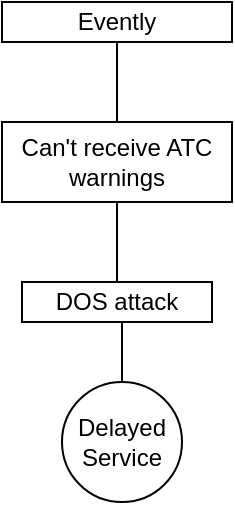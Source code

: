 <mxfile version="13.9.7" type="device"><diagram id="hTkEjnlqmtUhZrV5CyUP" name="Page-1"><mxGraphModel dx="868" dy="426" grid="1" gridSize="10" guides="1" tooltips="1" connect="1" arrows="1" fold="1" page="1" pageScale="1" pageWidth="850" pageHeight="1100" math="0" shadow="0"><root><mxCell id="0"/><mxCell id="1" parent="0"/><mxCell id="3mDnD_ke5RxLaa8PccLp-5" style="edgeStyle=orthogonalEdgeStyle;rounded=0;orthogonalLoop=1;jettySize=auto;html=1;exitX=0.5;exitY=1;exitDx=0;exitDy=0;entryX=0.5;entryY=0;entryDx=0;entryDy=0;endArrow=none;endFill=0;" edge="1" parent="1" source="3mDnD_ke5RxLaa8PccLp-1" target="3mDnD_ke5RxLaa8PccLp-2"><mxGeometry relative="1" as="geometry"/></mxCell><mxCell id="3mDnD_ke5RxLaa8PccLp-1" value="Evently" style="rounded=0;whiteSpace=wrap;html=1;" vertex="1" parent="1"><mxGeometry x="365" y="40" width="115" height="20" as="geometry"/></mxCell><mxCell id="3mDnD_ke5RxLaa8PccLp-6" style="edgeStyle=orthogonalEdgeStyle;rounded=0;orthogonalLoop=1;jettySize=auto;html=1;exitX=0.5;exitY=1;exitDx=0;exitDy=0;entryX=0.5;entryY=0;entryDx=0;entryDy=0;endArrow=none;endFill=0;" edge="1" parent="1" source="3mDnD_ke5RxLaa8PccLp-2" target="3mDnD_ke5RxLaa8PccLp-3"><mxGeometry relative="1" as="geometry"/></mxCell><mxCell id="3mDnD_ke5RxLaa8PccLp-2" value="Can't receive ATC warnings" style="rounded=0;whiteSpace=wrap;html=1;" vertex="1" parent="1"><mxGeometry x="365" y="100" width="115" height="40" as="geometry"/></mxCell><mxCell id="3mDnD_ke5RxLaa8PccLp-7" style="edgeStyle=orthogonalEdgeStyle;rounded=0;orthogonalLoop=1;jettySize=auto;html=1;exitX=0.5;exitY=1;exitDx=0;exitDy=0;entryX=0.5;entryY=0;entryDx=0;entryDy=0;endArrow=none;endFill=0;" edge="1" parent="1" source="3mDnD_ke5RxLaa8PccLp-3" target="3mDnD_ke5RxLaa8PccLp-4"><mxGeometry relative="1" as="geometry"/></mxCell><mxCell id="3mDnD_ke5RxLaa8PccLp-3" value="DOS attack" style="rounded=0;whiteSpace=wrap;html=1;" vertex="1" parent="1"><mxGeometry x="375" y="180" width="95" height="20" as="geometry"/></mxCell><mxCell id="3mDnD_ke5RxLaa8PccLp-4" value="Delayed Service" style="ellipse;whiteSpace=wrap;html=1;aspect=fixed;" vertex="1" parent="1"><mxGeometry x="395" y="230" width="60" height="60" as="geometry"/></mxCell></root></mxGraphModel></diagram></mxfile>